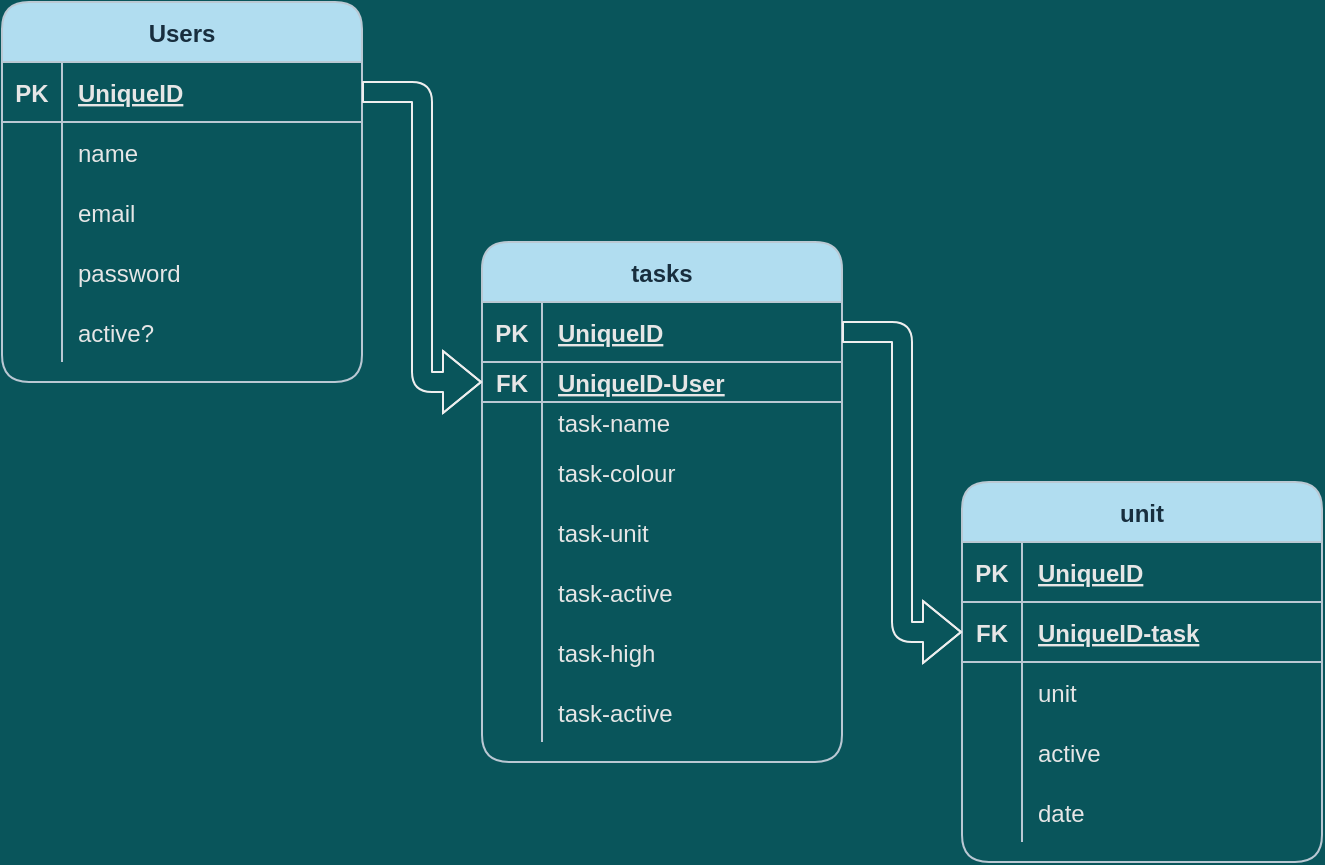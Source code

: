 <mxfile version="20.0.3" type="google"><diagram id="xRj88rKbA13BHtXjXbfm" name="Page-1"><mxGraphModel grid="1" page="1" gridSize="10" guides="1" tooltips="1" connect="1" arrows="1" fold="1" pageScale="1" pageWidth="850" pageHeight="1100" background="#09555B" math="0" shadow="0"><root><mxCell id="0"/><mxCell id="1" parent="0"/><mxCell id="mdimChVaeaSSQSbZt82t-6" value="Users" style="shape=table;startSize=30;container=1;collapsible=1;childLayout=tableLayout;fixedRows=1;rowLines=0;fontStyle=1;align=center;resizeLast=1;rounded=1;fillColor=#B1DDF0;strokeColor=#BAC8D3;fontColor=#182E3E;" vertex="1" parent="1"><mxGeometry x="40" y="40" width="180" height="190" as="geometry"/></mxCell><mxCell id="mdimChVaeaSSQSbZt82t-7" value="" style="shape=tableRow;horizontal=0;startSize=0;swimlaneHead=0;swimlaneBody=0;fillColor=none;collapsible=0;dropTarget=0;points=[[0,0.5],[1,0.5]];portConstraint=eastwest;top=0;left=0;right=0;bottom=1;rounded=1;strokeColor=#BAC8D3;fontColor=#182E3E;" vertex="1" parent="mdimChVaeaSSQSbZt82t-6"><mxGeometry y="30" width="180" height="30" as="geometry"/></mxCell><mxCell id="mdimChVaeaSSQSbZt82t-8" value="PK" style="shape=partialRectangle;connectable=0;fillColor=none;top=0;left=0;bottom=0;right=0;fontStyle=1;overflow=hidden;rounded=1;strokeColor=#BAC8D3;fontColor=#E6E6E6;" vertex="1" parent="mdimChVaeaSSQSbZt82t-7"><mxGeometry width="30" height="30" as="geometry"><mxRectangle width="30" height="30" as="alternateBounds"/></mxGeometry></mxCell><mxCell id="mdimChVaeaSSQSbZt82t-9" value="UniqueID" style="shape=partialRectangle;connectable=0;fillColor=none;top=0;left=0;bottom=0;right=0;align=left;spacingLeft=6;fontStyle=5;overflow=hidden;rounded=1;strokeColor=#BAC8D3;fontColor=#E6E6E6;" vertex="1" parent="mdimChVaeaSSQSbZt82t-7"><mxGeometry x="30" width="150" height="30" as="geometry"><mxRectangle width="150" height="30" as="alternateBounds"/></mxGeometry></mxCell><mxCell id="mdimChVaeaSSQSbZt82t-10" value="" style="shape=tableRow;horizontal=0;startSize=0;swimlaneHead=0;swimlaneBody=0;fillColor=none;collapsible=0;dropTarget=0;points=[[0,0.5],[1,0.5]];portConstraint=eastwest;top=0;left=0;right=0;bottom=0;rounded=1;strokeColor=#BAC8D3;fontColor=#182E3E;" vertex="1" parent="mdimChVaeaSSQSbZt82t-6"><mxGeometry y="60" width="180" height="30" as="geometry"/></mxCell><mxCell id="mdimChVaeaSSQSbZt82t-11" value="" style="shape=partialRectangle;connectable=0;fillColor=none;top=0;left=0;bottom=0;right=0;editable=1;overflow=hidden;rounded=1;strokeColor=#BAC8D3;fontColor=#182E3E;" vertex="1" parent="mdimChVaeaSSQSbZt82t-10"><mxGeometry width="30" height="30" as="geometry"><mxRectangle width="30" height="30" as="alternateBounds"/></mxGeometry></mxCell><mxCell id="mdimChVaeaSSQSbZt82t-12" value="name" style="shape=partialRectangle;connectable=0;fillColor=none;top=0;left=0;bottom=0;right=0;align=left;spacingLeft=6;overflow=hidden;rounded=1;strokeColor=#BAC8D3;fontColor=#E6E6E6;" vertex="1" parent="mdimChVaeaSSQSbZt82t-10"><mxGeometry x="30" width="150" height="30" as="geometry"><mxRectangle width="150" height="30" as="alternateBounds"/></mxGeometry></mxCell><mxCell id="mdimChVaeaSSQSbZt82t-13" value="" style="shape=tableRow;horizontal=0;startSize=0;swimlaneHead=0;swimlaneBody=0;fillColor=none;collapsible=0;dropTarget=0;points=[[0,0.5],[1,0.5]];portConstraint=eastwest;top=0;left=0;right=0;bottom=0;rounded=1;strokeColor=#BAC8D3;fontColor=#182E3E;" vertex="1" parent="mdimChVaeaSSQSbZt82t-6"><mxGeometry y="90" width="180" height="30" as="geometry"/></mxCell><mxCell id="mdimChVaeaSSQSbZt82t-14" value="" style="shape=partialRectangle;connectable=0;fillColor=none;top=0;left=0;bottom=0;right=0;editable=1;overflow=hidden;rounded=1;strokeColor=#BAC8D3;fontColor=#182E3E;" vertex="1" parent="mdimChVaeaSSQSbZt82t-13"><mxGeometry width="30" height="30" as="geometry"><mxRectangle width="30" height="30" as="alternateBounds"/></mxGeometry></mxCell><mxCell id="mdimChVaeaSSQSbZt82t-15" value="email" style="shape=partialRectangle;connectable=0;fillColor=none;top=0;left=0;bottom=0;right=0;align=left;spacingLeft=6;overflow=hidden;rounded=1;strokeColor=#BAC8D3;fontColor=#E6E6E6;" vertex="1" parent="mdimChVaeaSSQSbZt82t-13"><mxGeometry x="30" width="150" height="30" as="geometry"><mxRectangle width="150" height="30" as="alternateBounds"/></mxGeometry></mxCell><mxCell id="mdimChVaeaSSQSbZt82t-16" value="" style="shape=tableRow;horizontal=0;startSize=0;swimlaneHead=0;swimlaneBody=0;fillColor=none;collapsible=0;dropTarget=0;points=[[0,0.5],[1,0.5]];portConstraint=eastwest;top=0;left=0;right=0;bottom=0;rounded=1;strokeColor=#BAC8D3;fontColor=#182E3E;" vertex="1" parent="mdimChVaeaSSQSbZt82t-6"><mxGeometry y="120" width="180" height="30" as="geometry"/></mxCell><mxCell id="mdimChVaeaSSQSbZt82t-17" value="" style="shape=partialRectangle;connectable=0;fillColor=none;top=0;left=0;bottom=0;right=0;editable=1;overflow=hidden;rounded=1;strokeColor=#BAC8D3;fontColor=#182E3E;" vertex="1" parent="mdimChVaeaSSQSbZt82t-16"><mxGeometry width="30" height="30" as="geometry"><mxRectangle width="30" height="30" as="alternateBounds"/></mxGeometry></mxCell><mxCell id="mdimChVaeaSSQSbZt82t-18" value="password" style="shape=partialRectangle;connectable=0;fillColor=none;top=0;left=0;bottom=0;right=0;align=left;spacingLeft=6;overflow=hidden;rounded=1;strokeColor=#BAC8D3;fontColor=#E6E6E6;" vertex="1" parent="mdimChVaeaSSQSbZt82t-16"><mxGeometry x="30" width="150" height="30" as="geometry"><mxRectangle width="150" height="30" as="alternateBounds"/></mxGeometry></mxCell><mxCell id="mdimChVaeaSSQSbZt82t-19" value="" style="shape=tableRow;horizontal=0;startSize=0;swimlaneHead=0;swimlaneBody=0;fillColor=none;collapsible=0;dropTarget=0;points=[[0,0.5],[1,0.5]];portConstraint=eastwest;top=0;left=0;right=0;bottom=0;rounded=1;strokeColor=#BAC8D3;fontColor=#182E3E;" vertex="1" parent="mdimChVaeaSSQSbZt82t-6"><mxGeometry y="150" width="180" height="30" as="geometry"/></mxCell><mxCell id="mdimChVaeaSSQSbZt82t-20" value="" style="shape=partialRectangle;connectable=0;fillColor=none;top=0;left=0;bottom=0;right=0;editable=1;overflow=hidden;rounded=1;strokeColor=#BAC8D3;fontColor=#182E3E;" vertex="1" parent="mdimChVaeaSSQSbZt82t-19"><mxGeometry width="30" height="30" as="geometry"><mxRectangle width="30" height="30" as="alternateBounds"/></mxGeometry></mxCell><mxCell id="mdimChVaeaSSQSbZt82t-21" value="active?" style="shape=partialRectangle;connectable=0;fillColor=none;top=0;left=0;bottom=0;right=0;align=left;spacingLeft=6;overflow=hidden;rounded=1;strokeColor=#BAC8D3;fontColor=#E6E6E6;" vertex="1" parent="mdimChVaeaSSQSbZt82t-19"><mxGeometry x="30" width="150" height="30" as="geometry"><mxRectangle width="150" height="30" as="alternateBounds"/></mxGeometry></mxCell><mxCell id="mdimChVaeaSSQSbZt82t-22" value="tasks" style="shape=table;startSize=30;container=1;collapsible=1;childLayout=tableLayout;fixedRows=1;rowLines=0;fontStyle=1;align=center;resizeLast=1;rounded=1;fillColor=#B1DDF0;strokeColor=#BAC8D3;fontColor=#182E3E;" vertex="1" parent="1"><mxGeometry x="280" y="160" width="180" height="260" as="geometry"/></mxCell><mxCell id="mdimChVaeaSSQSbZt82t-23" value="" style="shape=tableRow;horizontal=0;startSize=0;swimlaneHead=0;swimlaneBody=0;fillColor=none;collapsible=0;dropTarget=0;points=[[0,0.5],[1,0.5]];portConstraint=eastwest;top=0;left=0;right=0;bottom=1;rounded=1;strokeColor=#BAC8D3;fontColor=#182E3E;" vertex="1" parent="mdimChVaeaSSQSbZt82t-22"><mxGeometry y="30" width="180" height="30" as="geometry"/></mxCell><mxCell id="mdimChVaeaSSQSbZt82t-24" value="PK" style="shape=partialRectangle;connectable=0;fillColor=none;top=0;left=0;bottom=0;right=0;fontStyle=1;overflow=hidden;rounded=1;strokeColor=#BAC8D3;fontColor=#E6E6E6;" vertex="1" parent="mdimChVaeaSSQSbZt82t-23"><mxGeometry width="30" height="30" as="geometry"><mxRectangle width="30" height="30" as="alternateBounds"/></mxGeometry></mxCell><mxCell id="mdimChVaeaSSQSbZt82t-25" value="UniqueID" style="shape=partialRectangle;connectable=0;fillColor=none;top=0;left=0;bottom=0;right=0;align=left;spacingLeft=6;fontStyle=5;overflow=hidden;rounded=1;strokeColor=#BAC8D3;fontColor=#E6E6E6;" vertex="1" parent="mdimChVaeaSSQSbZt82t-23"><mxGeometry x="30" width="150" height="30" as="geometry"><mxRectangle width="150" height="30" as="alternateBounds"/></mxGeometry></mxCell><mxCell id="mdimChVaeaSSQSbZt82t-51" value="" style="shape=tableRow;horizontal=0;startSize=0;swimlaneHead=0;swimlaneBody=0;fillColor=none;collapsible=0;dropTarget=0;points=[[0,0.5],[1,0.5]];portConstraint=eastwest;top=0;left=0;right=0;bottom=1;rounded=1;strokeColor=#BAC8D3;fontColor=#182E3E;" vertex="1" parent="mdimChVaeaSSQSbZt82t-22"><mxGeometry y="60" width="180" height="20" as="geometry"/></mxCell><mxCell id="mdimChVaeaSSQSbZt82t-52" value="FK" style="shape=partialRectangle;connectable=0;fillColor=none;top=0;left=0;bottom=0;right=0;fontStyle=1;overflow=hidden;rounded=1;strokeColor=#BAC8D3;fontColor=#E6E6E6;" vertex="1" parent="mdimChVaeaSSQSbZt82t-51"><mxGeometry width="30" height="20" as="geometry"><mxRectangle width="30" height="20" as="alternateBounds"/></mxGeometry></mxCell><mxCell id="mdimChVaeaSSQSbZt82t-53" value="UniqueID-User" style="shape=partialRectangle;connectable=0;fillColor=none;top=0;left=0;bottom=0;right=0;align=left;spacingLeft=6;fontStyle=5;overflow=hidden;rounded=1;strokeColor=#BAC8D3;fontColor=#E6E6E6;" vertex="1" parent="mdimChVaeaSSQSbZt82t-51"><mxGeometry x="30" width="150" height="20" as="geometry"><mxRectangle width="150" height="20" as="alternateBounds"/></mxGeometry></mxCell><mxCell id="mdimChVaeaSSQSbZt82t-54" value="" style="shape=tableRow;horizontal=0;startSize=0;swimlaneHead=0;swimlaneBody=0;fillColor=none;collapsible=0;dropTarget=0;points=[[0,0.5],[1,0.5]];portConstraint=eastwest;top=0;left=0;right=0;bottom=0;rounded=1;strokeColor=#BAC8D3;fontColor=#182E3E;" vertex="1" parent="mdimChVaeaSSQSbZt82t-22"><mxGeometry y="80" width="180" height="20" as="geometry"/></mxCell><mxCell id="mdimChVaeaSSQSbZt82t-55" value="" style="shape=partialRectangle;connectable=0;fillColor=none;top=0;left=0;bottom=0;right=0;editable=1;overflow=hidden;rounded=1;strokeColor=#BAC8D3;fontColor=#182E3E;" vertex="1" parent="mdimChVaeaSSQSbZt82t-54"><mxGeometry width="30" height="20" as="geometry"><mxRectangle width="30" height="20" as="alternateBounds"/></mxGeometry></mxCell><mxCell id="mdimChVaeaSSQSbZt82t-56" value="task-name" style="shape=partialRectangle;connectable=0;fillColor=none;top=0;left=0;bottom=0;right=0;align=left;spacingLeft=6;overflow=hidden;rounded=1;strokeColor=#BAC8D3;fontColor=#E6E6E6;" vertex="1" parent="mdimChVaeaSSQSbZt82t-54"><mxGeometry x="30" width="150" height="20" as="geometry"><mxRectangle width="150" height="20" as="alternateBounds"/></mxGeometry></mxCell><mxCell id="mdimChVaeaSSQSbZt82t-29" value="" style="shape=tableRow;horizontal=0;startSize=0;swimlaneHead=0;swimlaneBody=0;fillColor=none;collapsible=0;dropTarget=0;points=[[0,0.5],[1,0.5]];portConstraint=eastwest;top=0;left=0;right=0;bottom=0;rounded=1;strokeColor=#BAC8D3;fontColor=#182E3E;" vertex="1" parent="mdimChVaeaSSQSbZt82t-22"><mxGeometry y="100" width="180" height="30" as="geometry"/></mxCell><mxCell id="mdimChVaeaSSQSbZt82t-30" value="" style="shape=partialRectangle;connectable=0;fillColor=none;top=0;left=0;bottom=0;right=0;editable=1;overflow=hidden;rounded=1;strokeColor=#BAC8D3;fontColor=#182E3E;" vertex="1" parent="mdimChVaeaSSQSbZt82t-29"><mxGeometry width="30" height="30" as="geometry"><mxRectangle width="30" height="30" as="alternateBounds"/></mxGeometry></mxCell><mxCell id="mdimChVaeaSSQSbZt82t-31" value="task-colour" style="shape=partialRectangle;connectable=0;fillColor=none;top=0;left=0;bottom=0;right=0;align=left;spacingLeft=6;overflow=hidden;rounded=1;strokeColor=#BAC8D3;fontColor=#E6E6E6;" vertex="1" parent="mdimChVaeaSSQSbZt82t-29"><mxGeometry x="30" width="150" height="30" as="geometry"><mxRectangle width="150" height="30" as="alternateBounds"/></mxGeometry></mxCell><mxCell id="mdimChVaeaSSQSbZt82t-32" value="" style="shape=tableRow;horizontal=0;startSize=0;swimlaneHead=0;swimlaneBody=0;fillColor=none;collapsible=0;dropTarget=0;points=[[0,0.5],[1,0.5]];portConstraint=eastwest;top=0;left=0;right=0;bottom=0;rounded=1;strokeColor=#BAC8D3;fontColor=#182E3E;" vertex="1" parent="mdimChVaeaSSQSbZt82t-22"><mxGeometry y="130" width="180" height="30" as="geometry"/></mxCell><mxCell id="mdimChVaeaSSQSbZt82t-33" value="" style="shape=partialRectangle;connectable=0;fillColor=none;top=0;left=0;bottom=0;right=0;editable=1;overflow=hidden;rounded=1;strokeColor=#BAC8D3;fontColor=#182E3E;" vertex="1" parent="mdimChVaeaSSQSbZt82t-32"><mxGeometry width="30" height="30" as="geometry"><mxRectangle width="30" height="30" as="alternateBounds"/></mxGeometry></mxCell><mxCell id="mdimChVaeaSSQSbZt82t-34" value="task-unit" style="shape=partialRectangle;connectable=0;fillColor=none;top=0;left=0;bottom=0;right=0;align=left;spacingLeft=6;overflow=hidden;rounded=1;strokeColor=#BAC8D3;fontColor=#E6E6E6;" vertex="1" parent="mdimChVaeaSSQSbZt82t-32"><mxGeometry x="30" width="150" height="30" as="geometry"><mxRectangle width="150" height="30" as="alternateBounds"/></mxGeometry></mxCell><mxCell id="mdimChVaeaSSQSbZt82t-35" value="" style="shape=tableRow;horizontal=0;startSize=0;swimlaneHead=0;swimlaneBody=0;fillColor=none;collapsible=0;dropTarget=0;points=[[0,0.5],[1,0.5]];portConstraint=eastwest;top=0;left=0;right=0;bottom=0;rounded=1;strokeColor=#BAC8D3;fontColor=#182E3E;" vertex="1" parent="mdimChVaeaSSQSbZt82t-22"><mxGeometry y="160" width="180" height="30" as="geometry"/></mxCell><mxCell id="mdimChVaeaSSQSbZt82t-36" value="" style="shape=partialRectangle;connectable=0;fillColor=none;top=0;left=0;bottom=0;right=0;editable=1;overflow=hidden;rounded=1;strokeColor=#BAC8D3;fontColor=#182E3E;" vertex="1" parent="mdimChVaeaSSQSbZt82t-35"><mxGeometry width="30" height="30" as="geometry"><mxRectangle width="30" height="30" as="alternateBounds"/></mxGeometry></mxCell><mxCell id="mdimChVaeaSSQSbZt82t-37" value="task-active" style="shape=partialRectangle;connectable=0;fillColor=none;top=0;left=0;bottom=0;right=0;align=left;spacingLeft=6;overflow=hidden;rounded=1;strokeColor=#BAC8D3;fontColor=#E6E6E6;" vertex="1" parent="mdimChVaeaSSQSbZt82t-35"><mxGeometry x="30" width="150" height="30" as="geometry"><mxRectangle width="150" height="30" as="alternateBounds"/></mxGeometry></mxCell><mxCell id="mdimChVaeaSSQSbZt82t-69" value="" style="shape=tableRow;horizontal=0;startSize=0;swimlaneHead=0;swimlaneBody=0;fillColor=none;collapsible=0;dropTarget=0;points=[[0,0.5],[1,0.5]];portConstraint=eastwest;top=0;left=0;right=0;bottom=0;rounded=1;strokeColor=#BAC8D3;fontColor=#182E3E;" vertex="1" parent="mdimChVaeaSSQSbZt82t-22"><mxGeometry y="190" width="180" height="30" as="geometry"/></mxCell><mxCell id="mdimChVaeaSSQSbZt82t-70" value="" style="shape=partialRectangle;connectable=0;fillColor=none;top=0;left=0;bottom=0;right=0;editable=1;overflow=hidden;rounded=1;strokeColor=#BAC8D3;fontColor=#182E3E;" vertex="1" parent="mdimChVaeaSSQSbZt82t-69"><mxGeometry width="30" height="30" as="geometry"><mxRectangle width="30" height="30" as="alternateBounds"/></mxGeometry></mxCell><mxCell id="mdimChVaeaSSQSbZt82t-71" value="task-high" style="shape=partialRectangle;connectable=0;fillColor=none;top=0;left=0;bottom=0;right=0;align=left;spacingLeft=6;overflow=hidden;rounded=1;strokeColor=#BAC8D3;fontColor=#E6E6E6;" vertex="1" parent="mdimChVaeaSSQSbZt82t-69"><mxGeometry x="30" width="150" height="30" as="geometry"><mxRectangle width="150" height="30" as="alternateBounds"/></mxGeometry></mxCell><mxCell id="mdimChVaeaSSQSbZt82t-72" value="" style="shape=tableRow;horizontal=0;startSize=0;swimlaneHead=0;swimlaneBody=0;fillColor=none;collapsible=0;dropTarget=0;points=[[0,0.5],[1,0.5]];portConstraint=eastwest;top=0;left=0;right=0;bottom=0;rounded=1;strokeColor=#BAC8D3;fontColor=#182E3E;" vertex="1" parent="mdimChVaeaSSQSbZt82t-22"><mxGeometry y="220" width="180" height="30" as="geometry"/></mxCell><mxCell id="mdimChVaeaSSQSbZt82t-73" value="" style="shape=partialRectangle;connectable=0;fillColor=none;top=0;left=0;bottom=0;right=0;editable=1;overflow=hidden;rounded=1;strokeColor=#BAC8D3;fontColor=#182E3E;" vertex="1" parent="mdimChVaeaSSQSbZt82t-72"><mxGeometry width="30" height="30" as="geometry"><mxRectangle width="30" height="30" as="alternateBounds"/></mxGeometry></mxCell><mxCell id="mdimChVaeaSSQSbZt82t-74" value="task-active" style="shape=partialRectangle;connectable=0;fillColor=none;top=0;left=0;bottom=0;right=0;align=left;spacingLeft=6;overflow=hidden;rounded=1;strokeColor=#BAC8D3;fontColor=#E6E6E6;" vertex="1" parent="mdimChVaeaSSQSbZt82t-72"><mxGeometry x="30" width="150" height="30" as="geometry"><mxRectangle width="150" height="30" as="alternateBounds"/></mxGeometry></mxCell><mxCell id="mdimChVaeaSSQSbZt82t-38" value="unit" style="shape=table;startSize=30;container=1;collapsible=1;childLayout=tableLayout;fixedRows=1;rowLines=0;fontStyle=1;align=center;resizeLast=1;rounded=1;fillColor=#B1DDF0;strokeColor=#BAC8D3;fontColor=#182E3E;" vertex="1" parent="1"><mxGeometry x="520" y="280" width="180" height="190" as="geometry"/></mxCell><mxCell id="mdimChVaeaSSQSbZt82t-39" value="" style="shape=tableRow;horizontal=0;startSize=0;swimlaneHead=0;swimlaneBody=0;fillColor=none;collapsible=0;dropTarget=0;points=[[0,0.5],[1,0.5]];portConstraint=eastwest;top=0;left=0;right=0;bottom=1;rounded=1;strokeColor=#BAC8D3;fontColor=#182E3E;" vertex="1" parent="mdimChVaeaSSQSbZt82t-38"><mxGeometry y="30" width="180" height="30" as="geometry"/></mxCell><mxCell id="mdimChVaeaSSQSbZt82t-40" value="PK" style="shape=partialRectangle;connectable=0;fillColor=none;top=0;left=0;bottom=0;right=0;fontStyle=1;overflow=hidden;rounded=1;strokeColor=#BAC8D3;fontColor=#E6E6E6;fontFamily=Helvetica;" vertex="1" parent="mdimChVaeaSSQSbZt82t-39"><mxGeometry width="30" height="30" as="geometry"><mxRectangle width="30" height="30" as="alternateBounds"/></mxGeometry></mxCell><mxCell id="mdimChVaeaSSQSbZt82t-41" value="UniqueID" style="shape=partialRectangle;connectable=0;fillColor=none;top=0;left=0;bottom=0;right=0;align=left;spacingLeft=6;fontStyle=5;overflow=hidden;rounded=1;strokeColor=#BAC8D3;fontColor=#E6E6E6;fontFamily=Helvetica;" vertex="1" parent="mdimChVaeaSSQSbZt82t-39"><mxGeometry x="30" width="150" height="30" as="geometry"><mxRectangle width="150" height="30" as="alternateBounds"/></mxGeometry></mxCell><mxCell id="mdimChVaeaSSQSbZt82t-60" value="" style="shape=tableRow;horizontal=0;startSize=0;swimlaneHead=0;swimlaneBody=0;fillColor=none;collapsible=0;dropTarget=0;points=[[0,0.5],[1,0.5]];portConstraint=eastwest;top=0;left=0;right=0;bottom=1;rounded=1;strokeColor=#BAC8D3;fontColor=#182E3E;" vertex="1" parent="mdimChVaeaSSQSbZt82t-38"><mxGeometry y="60" width="180" height="30" as="geometry"/></mxCell><mxCell id="mdimChVaeaSSQSbZt82t-61" value="FK" style="shape=partialRectangle;connectable=0;fillColor=none;top=0;left=0;bottom=0;right=0;fontStyle=1;overflow=hidden;rounded=1;strokeColor=#BAC8D3;fontColor=#E6E6E6;fontFamily=Helvetica;" vertex="1" parent="mdimChVaeaSSQSbZt82t-60"><mxGeometry width="30" height="30" as="geometry"><mxRectangle width="30" height="30" as="alternateBounds"/></mxGeometry></mxCell><mxCell id="mdimChVaeaSSQSbZt82t-62" value="UniqueID-task" style="shape=partialRectangle;connectable=0;fillColor=none;top=0;left=0;bottom=0;right=0;align=left;spacingLeft=6;fontStyle=5;overflow=hidden;rounded=1;strokeColor=#BAC8D3;fontColor=#E6E6E6;fontFamily=Helvetica;" vertex="1" parent="mdimChVaeaSSQSbZt82t-60"><mxGeometry x="30" width="150" height="30" as="geometry"><mxRectangle width="150" height="30" as="alternateBounds"/></mxGeometry></mxCell><mxCell id="mdimChVaeaSSQSbZt82t-45" value="" style="shape=tableRow;horizontal=0;startSize=0;swimlaneHead=0;swimlaneBody=0;fillColor=none;collapsible=0;dropTarget=0;points=[[0,0.5],[1,0.5]];portConstraint=eastwest;top=0;left=0;right=0;bottom=0;rounded=1;strokeColor=#BAC8D3;fontColor=#182E3E;" vertex="1" parent="mdimChVaeaSSQSbZt82t-38"><mxGeometry y="90" width="180" height="30" as="geometry"/></mxCell><mxCell id="mdimChVaeaSSQSbZt82t-46" value="" style="shape=partialRectangle;connectable=0;fillColor=none;top=0;left=0;bottom=0;right=0;editable=1;overflow=hidden;rounded=1;strokeColor=#BAC8D3;fontColor=#182E3E;" vertex="1" parent="mdimChVaeaSSQSbZt82t-45"><mxGeometry width="30" height="30" as="geometry"><mxRectangle width="30" height="30" as="alternateBounds"/></mxGeometry></mxCell><mxCell id="mdimChVaeaSSQSbZt82t-47" value="unit" style="shape=partialRectangle;connectable=0;fillColor=none;top=0;left=0;bottom=0;right=0;align=left;spacingLeft=6;overflow=hidden;rounded=1;strokeColor=#BAC8D3;fontColor=#E6E6E6;fontFamily=Helvetica;" vertex="1" parent="mdimChVaeaSSQSbZt82t-45"><mxGeometry x="30" width="150" height="30" as="geometry"><mxRectangle width="150" height="30" as="alternateBounds"/></mxGeometry></mxCell><mxCell id="mdimChVaeaSSQSbZt82t-48" value="" style="shape=tableRow;horizontal=0;startSize=0;swimlaneHead=0;swimlaneBody=0;fillColor=none;collapsible=0;dropTarget=0;points=[[0,0.5],[1,0.5]];portConstraint=eastwest;top=0;left=0;right=0;bottom=0;rounded=1;strokeColor=#BAC8D3;fontColor=#182E3E;" vertex="1" parent="mdimChVaeaSSQSbZt82t-38"><mxGeometry y="120" width="180" height="30" as="geometry"/></mxCell><mxCell id="mdimChVaeaSSQSbZt82t-49" value="" style="shape=partialRectangle;connectable=0;fillColor=none;top=0;left=0;bottom=0;right=0;editable=1;overflow=hidden;rounded=1;strokeColor=#BAC8D3;fontColor=#182E3E;" vertex="1" parent="mdimChVaeaSSQSbZt82t-48"><mxGeometry width="30" height="30" as="geometry"><mxRectangle width="30" height="30" as="alternateBounds"/></mxGeometry></mxCell><mxCell id="mdimChVaeaSSQSbZt82t-50" value="active" style="shape=partialRectangle;connectable=0;fillColor=none;top=0;left=0;bottom=0;right=0;align=left;spacingLeft=6;overflow=hidden;rounded=1;strokeColor=#BAC8D3;fontColor=#E6E6E6;fontFamily=Helvetica;" vertex="1" parent="mdimChVaeaSSQSbZt82t-48"><mxGeometry x="30" width="150" height="30" as="geometry"><mxRectangle width="150" height="30" as="alternateBounds"/></mxGeometry></mxCell><mxCell id="mdimChVaeaSSQSbZt82t-42" value="" style="shape=tableRow;horizontal=0;startSize=0;swimlaneHead=0;swimlaneBody=0;fillColor=none;collapsible=0;dropTarget=0;points=[[0,0.5],[1,0.5]];portConstraint=eastwest;top=0;left=0;right=0;bottom=0;rounded=1;strokeColor=#BAC8D3;fontColor=#182E3E;" vertex="1" parent="mdimChVaeaSSQSbZt82t-38"><mxGeometry y="150" width="180" height="30" as="geometry"/></mxCell><mxCell id="mdimChVaeaSSQSbZt82t-43" value="" style="shape=partialRectangle;connectable=0;fillColor=none;top=0;left=0;bottom=0;right=0;editable=1;overflow=hidden;rounded=1;strokeColor=#BAC8D3;fontColor=#182E3E;" vertex="1" parent="mdimChVaeaSSQSbZt82t-42"><mxGeometry width="30" height="30" as="geometry"><mxRectangle width="30" height="30" as="alternateBounds"/></mxGeometry></mxCell><mxCell id="mdimChVaeaSSQSbZt82t-44" value="date" style="shape=partialRectangle;connectable=0;fillColor=none;top=0;left=0;bottom=0;right=0;align=left;spacingLeft=6;overflow=hidden;rounded=1;strokeColor=#BAC8D3;fontColor=#E6E6E6;fontFamily=Helvetica;" vertex="1" parent="mdimChVaeaSSQSbZt82t-42"><mxGeometry x="30" width="150" height="30" as="geometry"><mxRectangle width="150" height="30" as="alternateBounds"/></mxGeometry></mxCell><mxCell id="mdimChVaeaSSQSbZt82t-63" value="" style="edgeStyle=entityRelationEdgeStyle;fontSize=12;html=1;endArrow=ERoneToMany;rounded=1;shape=flexArrow;entryX=0;entryY=0.5;entryDx=0;entryDy=0;exitX=1;exitY=0.5;exitDx=0;exitDy=0;labelBackgroundColor=#09555B;strokeColor=#EEEEEE;fontColor=#FFFFFF;" edge="1" parent="1" source="mdimChVaeaSSQSbZt82t-7" target="mdimChVaeaSSQSbZt82t-51"><mxGeometry width="100" height="100" relative="1" as="geometry"><mxPoint x="150" y="70" as="sourcePoint"/><mxPoint x="210" y="275" as="targetPoint"/></mxGeometry></mxCell><mxCell id="mdimChVaeaSSQSbZt82t-66" value="" style="edgeStyle=entityRelationEdgeStyle;fontSize=12;html=1;endArrow=ERoneToMany;rounded=1;shape=flexArrow;entryX=0;entryY=0.5;entryDx=0;entryDy=0;exitX=1;exitY=0.5;exitDx=0;exitDy=0;labelBackgroundColor=#09555B;strokeColor=#EEEEEE;fontColor=#FFFFFF;" edge="1" parent="1" source="mdimChVaeaSSQSbZt82t-23" target="mdimChVaeaSSQSbZt82t-60"><mxGeometry width="100" height="100" relative="1" as="geometry"><mxPoint x="400" y="210" as="sourcePoint"/><mxPoint x="470" y="330" as="targetPoint"/></mxGeometry></mxCell></root></mxGraphModel></diagram></mxfile>